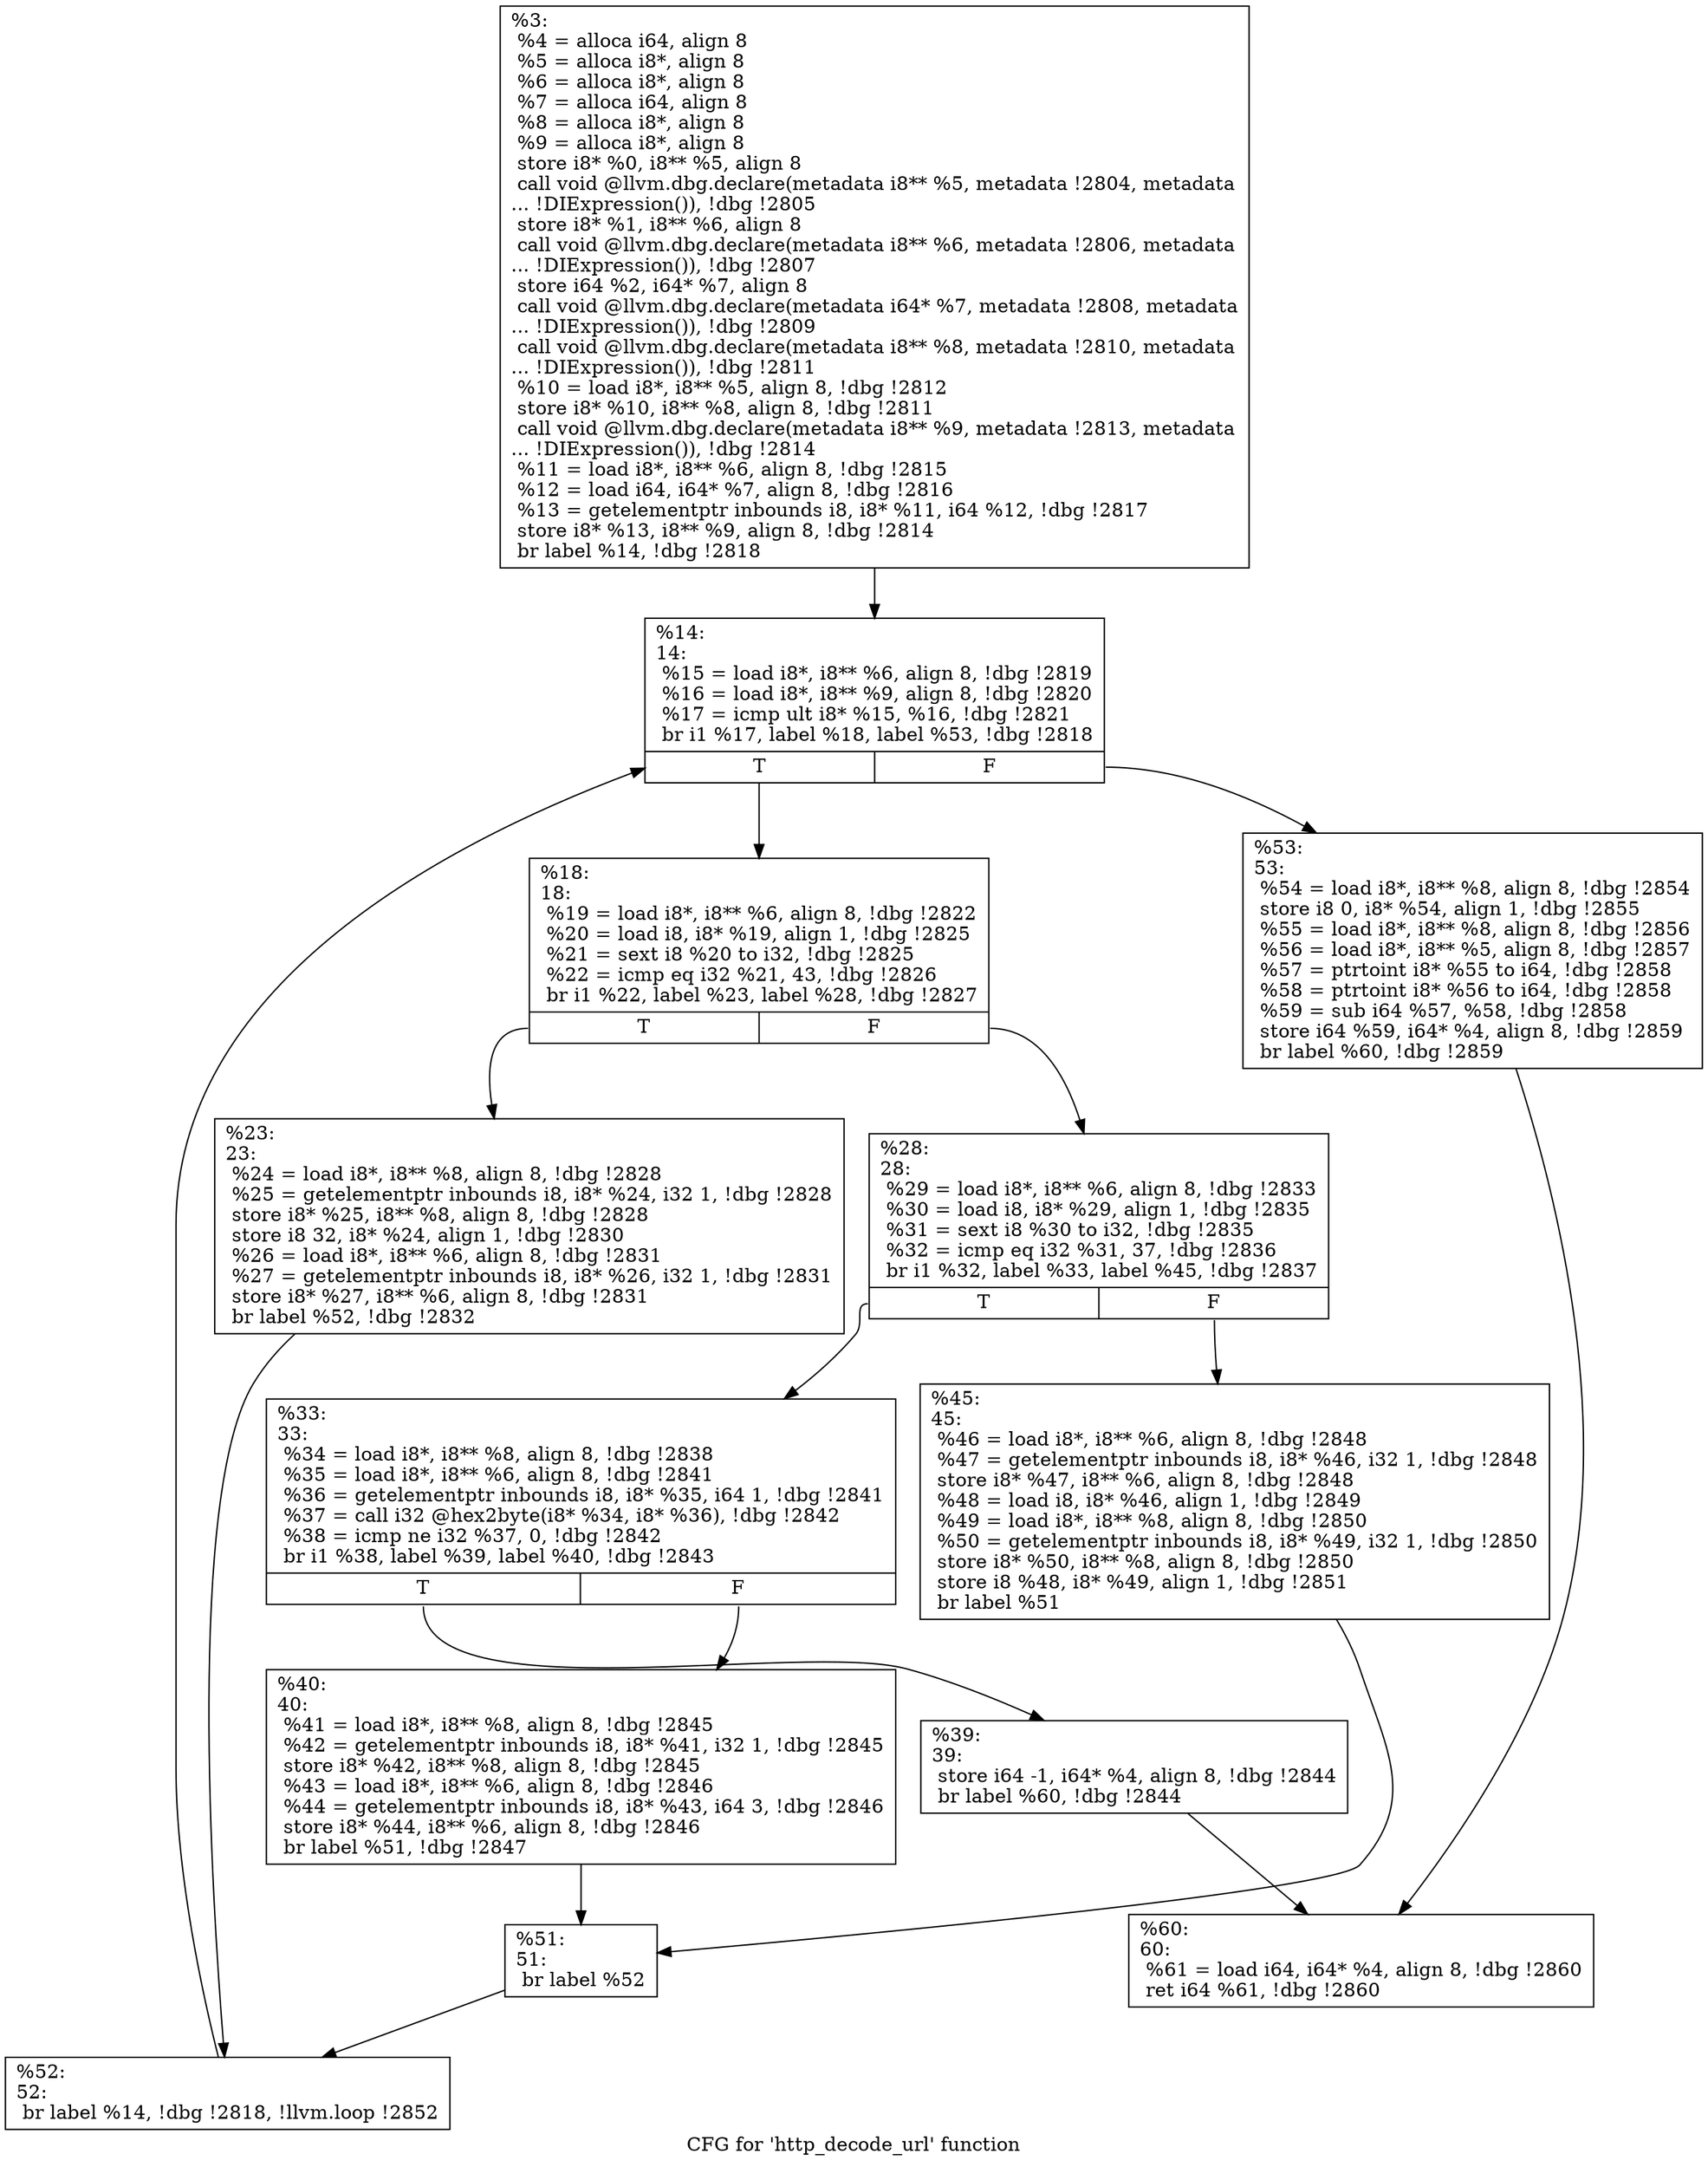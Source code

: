 digraph "CFG for 'http_decode_url' function" {
	label="CFG for 'http_decode_url' function";

	Node0x5568523dd1c0 [shape=record,label="{%3:\l  %4 = alloca i64, align 8\l  %5 = alloca i8*, align 8\l  %6 = alloca i8*, align 8\l  %7 = alloca i64, align 8\l  %8 = alloca i8*, align 8\l  %9 = alloca i8*, align 8\l  store i8* %0, i8** %5, align 8\l  call void @llvm.dbg.declare(metadata i8** %5, metadata !2804, metadata\l... !DIExpression()), !dbg !2805\l  store i8* %1, i8** %6, align 8\l  call void @llvm.dbg.declare(metadata i8** %6, metadata !2806, metadata\l... !DIExpression()), !dbg !2807\l  store i64 %2, i64* %7, align 8\l  call void @llvm.dbg.declare(metadata i64* %7, metadata !2808, metadata\l... !DIExpression()), !dbg !2809\l  call void @llvm.dbg.declare(metadata i8** %8, metadata !2810, metadata\l... !DIExpression()), !dbg !2811\l  %10 = load i8*, i8** %5, align 8, !dbg !2812\l  store i8* %10, i8** %8, align 8, !dbg !2811\l  call void @llvm.dbg.declare(metadata i8** %9, metadata !2813, metadata\l... !DIExpression()), !dbg !2814\l  %11 = load i8*, i8** %6, align 8, !dbg !2815\l  %12 = load i64, i64* %7, align 8, !dbg !2816\l  %13 = getelementptr inbounds i8, i8* %11, i64 %12, !dbg !2817\l  store i8* %13, i8** %9, align 8, !dbg !2814\l  br label %14, !dbg !2818\l}"];
	Node0x5568523dd1c0 -> Node0x5568523df020;
	Node0x5568523df020 [shape=record,label="{%14:\l14:                                               \l  %15 = load i8*, i8** %6, align 8, !dbg !2819\l  %16 = load i8*, i8** %9, align 8, !dbg !2820\l  %17 = icmp ult i8* %15, %16, !dbg !2821\l  br i1 %17, label %18, label %53, !dbg !2818\l|{<s0>T|<s1>F}}"];
	Node0x5568523df020:s0 -> Node0x5568523df070;
	Node0x5568523df020:s1 -> Node0x5568523df340;
	Node0x5568523df070 [shape=record,label="{%18:\l18:                                               \l  %19 = load i8*, i8** %6, align 8, !dbg !2822\l  %20 = load i8, i8* %19, align 1, !dbg !2825\l  %21 = sext i8 %20 to i32, !dbg !2825\l  %22 = icmp eq i32 %21, 43, !dbg !2826\l  br i1 %22, label %23, label %28, !dbg !2827\l|{<s0>T|<s1>F}}"];
	Node0x5568523df070:s0 -> Node0x5568523df0c0;
	Node0x5568523df070:s1 -> Node0x5568523df110;
	Node0x5568523df0c0 [shape=record,label="{%23:\l23:                                               \l  %24 = load i8*, i8** %8, align 8, !dbg !2828\l  %25 = getelementptr inbounds i8, i8* %24, i32 1, !dbg !2828\l  store i8* %25, i8** %8, align 8, !dbg !2828\l  store i8 32, i8* %24, align 1, !dbg !2830\l  %26 = load i8*, i8** %6, align 8, !dbg !2831\l  %27 = getelementptr inbounds i8, i8* %26, i32 1, !dbg !2831\l  store i8* %27, i8** %6, align 8, !dbg !2831\l  br label %52, !dbg !2832\l}"];
	Node0x5568523df0c0 -> Node0x5568523df2f0;
	Node0x5568523df110 [shape=record,label="{%28:\l28:                                               \l  %29 = load i8*, i8** %6, align 8, !dbg !2833\l  %30 = load i8, i8* %29, align 1, !dbg !2835\l  %31 = sext i8 %30 to i32, !dbg !2835\l  %32 = icmp eq i32 %31, 37, !dbg !2836\l  br i1 %32, label %33, label %45, !dbg !2837\l|{<s0>T|<s1>F}}"];
	Node0x5568523df110:s0 -> Node0x5568523df160;
	Node0x5568523df110:s1 -> Node0x5568523df250;
	Node0x5568523df160 [shape=record,label="{%33:\l33:                                               \l  %34 = load i8*, i8** %8, align 8, !dbg !2838\l  %35 = load i8*, i8** %6, align 8, !dbg !2841\l  %36 = getelementptr inbounds i8, i8* %35, i64 1, !dbg !2841\l  %37 = call i32 @hex2byte(i8* %34, i8* %36), !dbg !2842\l  %38 = icmp ne i32 %37, 0, !dbg !2842\l  br i1 %38, label %39, label %40, !dbg !2843\l|{<s0>T|<s1>F}}"];
	Node0x5568523df160:s0 -> Node0x5568523df1b0;
	Node0x5568523df160:s1 -> Node0x5568523df200;
	Node0x5568523df1b0 [shape=record,label="{%39:\l39:                                               \l  store i64 -1, i64* %4, align 8, !dbg !2844\l  br label %60, !dbg !2844\l}"];
	Node0x5568523df1b0 -> Node0x5568523df390;
	Node0x5568523df200 [shape=record,label="{%40:\l40:                                               \l  %41 = load i8*, i8** %8, align 8, !dbg !2845\l  %42 = getelementptr inbounds i8, i8* %41, i32 1, !dbg !2845\l  store i8* %42, i8** %8, align 8, !dbg !2845\l  %43 = load i8*, i8** %6, align 8, !dbg !2846\l  %44 = getelementptr inbounds i8, i8* %43, i64 3, !dbg !2846\l  store i8* %44, i8** %6, align 8, !dbg !2846\l  br label %51, !dbg !2847\l}"];
	Node0x5568523df200 -> Node0x5568523df2a0;
	Node0x5568523df250 [shape=record,label="{%45:\l45:                                               \l  %46 = load i8*, i8** %6, align 8, !dbg !2848\l  %47 = getelementptr inbounds i8, i8* %46, i32 1, !dbg !2848\l  store i8* %47, i8** %6, align 8, !dbg !2848\l  %48 = load i8, i8* %46, align 1, !dbg !2849\l  %49 = load i8*, i8** %8, align 8, !dbg !2850\l  %50 = getelementptr inbounds i8, i8* %49, i32 1, !dbg !2850\l  store i8* %50, i8** %8, align 8, !dbg !2850\l  store i8 %48, i8* %49, align 1, !dbg !2851\l  br label %51\l}"];
	Node0x5568523df250 -> Node0x5568523df2a0;
	Node0x5568523df2a0 [shape=record,label="{%51:\l51:                                               \l  br label %52\l}"];
	Node0x5568523df2a0 -> Node0x5568523df2f0;
	Node0x5568523df2f0 [shape=record,label="{%52:\l52:                                               \l  br label %14, !dbg !2818, !llvm.loop !2852\l}"];
	Node0x5568523df2f0 -> Node0x5568523df020;
	Node0x5568523df340 [shape=record,label="{%53:\l53:                                               \l  %54 = load i8*, i8** %8, align 8, !dbg !2854\l  store i8 0, i8* %54, align 1, !dbg !2855\l  %55 = load i8*, i8** %8, align 8, !dbg !2856\l  %56 = load i8*, i8** %5, align 8, !dbg !2857\l  %57 = ptrtoint i8* %55 to i64, !dbg !2858\l  %58 = ptrtoint i8* %56 to i64, !dbg !2858\l  %59 = sub i64 %57, %58, !dbg !2858\l  store i64 %59, i64* %4, align 8, !dbg !2859\l  br label %60, !dbg !2859\l}"];
	Node0x5568523df340 -> Node0x5568523df390;
	Node0x5568523df390 [shape=record,label="{%60:\l60:                                               \l  %61 = load i64, i64* %4, align 8, !dbg !2860\l  ret i64 %61, !dbg !2860\l}"];
}
